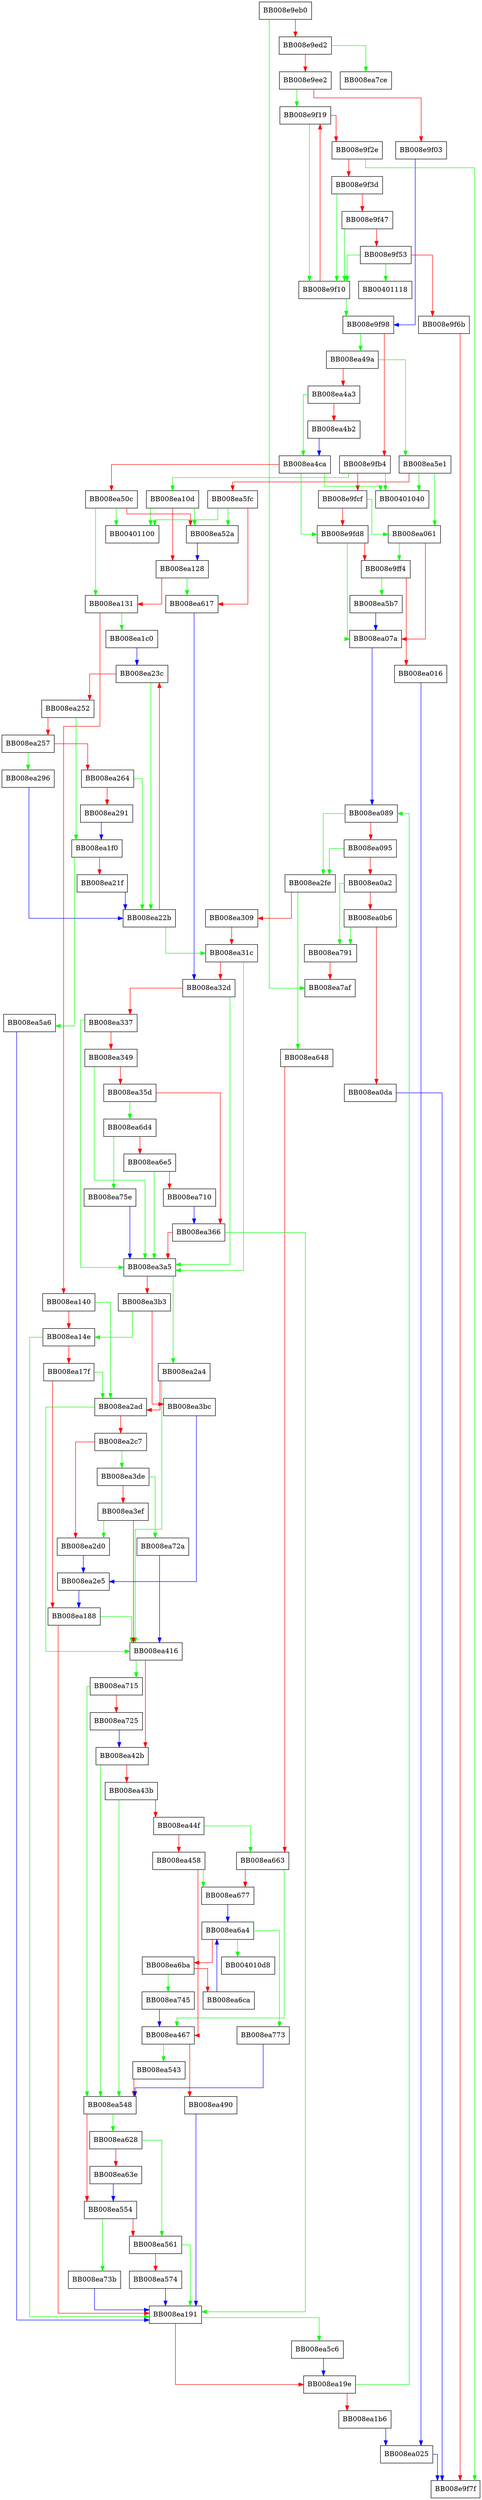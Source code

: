 digraph _dl_map_object {
  node [shape="box"];
  graph [splines=ortho];
  BB008e9eb0 -> BB008ea7af [color="green"];
  BB008e9eb0 -> BB008e9ed2 [color="red"];
  BB008e9ed2 -> BB008ea7ce [color="green"];
  BB008e9ed2 -> BB008e9ee2 [color="red"];
  BB008e9ee2 -> BB008e9f19 [color="green"];
  BB008e9ee2 -> BB008e9f03 [color="red"];
  BB008e9f03 -> BB008e9f98 [color="blue"];
  BB008e9f10 -> BB008e9f98 [color="green"];
  BB008e9f10 -> BB008e9f19 [color="red"];
  BB008e9f19 -> BB008e9f10 [color="green"];
  BB008e9f19 -> BB008e9f2e [color="red"];
  BB008e9f2e -> BB008e9f7f [color="green"];
  BB008e9f2e -> BB008e9f3d [color="red"];
  BB008e9f3d -> BB008e9f10 [color="green"];
  BB008e9f3d -> BB008e9f47 [color="red"];
  BB008e9f47 -> BB008e9f10 [color="green"];
  BB008e9f47 -> BB008e9f53 [color="red"];
  BB008e9f53 -> BB00401118 [color="green"];
  BB008e9f53 -> BB008e9f10 [color="green"];
  BB008e9f53 -> BB008e9f6b [color="red"];
  BB008e9f6b -> BB008e9f7f [color="red"];
  BB008e9f98 -> BB008ea49a [color="green"];
  BB008e9f98 -> BB008e9fb4 [color="red"];
  BB008e9fb4 -> BB00401040 [color="green"];
  BB008e9fb4 -> BB008ea10d [color="green"];
  BB008e9fb4 -> BB008e9fcf [color="red"];
  BB008e9fcf -> BB008ea061 [color="green"];
  BB008e9fcf -> BB008e9fd8 [color="red"];
  BB008e9fd8 -> BB008ea07a [color="green"];
  BB008e9fd8 -> BB008e9ff4 [color="red"];
  BB008e9ff4 -> BB008ea5b7 [color="green"];
  BB008e9ff4 -> BB008ea016 [color="red"];
  BB008ea016 -> BB008ea025 [color="blue"];
  BB008ea025 -> BB008e9f7f [color="blue"];
  BB008ea061 -> BB008e9ff4 [color="green"];
  BB008ea061 -> BB008ea07a [color="red"];
  BB008ea07a -> BB008ea089 [color="blue"];
  BB008ea089 -> BB008ea2fe [color="green"];
  BB008ea089 -> BB008ea095 [color="red"];
  BB008ea095 -> BB008ea2fe [color="green"];
  BB008ea095 -> BB008ea0a2 [color="red"];
  BB008ea0a2 -> BB008ea791 [color="green"];
  BB008ea0a2 -> BB008ea0b6 [color="red"];
  BB008ea0b6 -> BB008ea791 [color="green"];
  BB008ea0b6 -> BB008ea0da [color="red"];
  BB008ea0da -> BB008e9f7f [color="blue"];
  BB008ea10d -> BB00401100 [color="green"];
  BB008ea10d -> BB008ea52a [color="green"];
  BB008ea10d -> BB008ea128 [color="red"];
  BB008ea128 -> BB008ea617 [color="green"];
  BB008ea128 -> BB008ea131 [color="red"];
  BB008ea131 -> BB008ea1c0 [color="green"];
  BB008ea131 -> BB008ea140 [color="red"];
  BB008ea140 -> BB008ea2ad [color="green"];
  BB008ea140 -> BB008ea14e [color="red"];
  BB008ea14e -> BB008ea191 [color="green"];
  BB008ea14e -> BB008ea17f [color="red"];
  BB008ea17f -> BB008ea2ad [color="green"];
  BB008ea17f -> BB008ea188 [color="red"];
  BB008ea188 -> BB008ea416 [color="green"];
  BB008ea188 -> BB008ea191 [color="red"];
  BB008ea191 -> BB008ea5c6 [color="green"];
  BB008ea191 -> BB008ea19e [color="red"];
  BB008ea19e -> BB008ea089 [color="green"];
  BB008ea19e -> BB008ea1b6 [color="red"];
  BB008ea1b6 -> BB008ea025 [color="blue"];
  BB008ea1c0 -> BB008ea23c [color="blue"];
  BB008ea1f0 -> BB008ea5a6 [color="green"];
  BB008ea1f0 -> BB008ea21f [color="red"];
  BB008ea21f -> BB008ea22b [color="blue"];
  BB008ea22b -> BB008ea31c [color="green"];
  BB008ea22b -> BB008ea23c [color="red"];
  BB008ea23c -> BB008ea22b [color="green"];
  BB008ea23c -> BB008ea252 [color="red"];
  BB008ea252 -> BB008ea1f0 [color="green"];
  BB008ea252 -> BB008ea257 [color="red"];
  BB008ea257 -> BB008ea296 [color="green"];
  BB008ea257 -> BB008ea264 [color="red"];
  BB008ea264 -> BB008ea22b [color="green"];
  BB008ea264 -> BB008ea291 [color="red"];
  BB008ea291 -> BB008ea1f0 [color="blue"];
  BB008ea296 -> BB008ea22b [color="blue"];
  BB008ea2a4 -> BB008ea416 [color="green"];
  BB008ea2a4 -> BB008ea2ad [color="red"];
  BB008ea2ad -> BB008ea416 [color="green"];
  BB008ea2ad -> BB008ea2c7 [color="red"];
  BB008ea2c7 -> BB008ea3de [color="green"];
  BB008ea2c7 -> BB008ea2d0 [color="red"];
  BB008ea2d0 -> BB008ea2e5 [color="blue"];
  BB008ea2e5 -> BB008ea188 [color="blue"];
  BB008ea2fe -> BB008ea648 [color="green"];
  BB008ea2fe -> BB008ea309 [color="red"];
  BB008ea309 -> BB008ea31c [color="red"];
  BB008ea31c -> BB008ea3a5 [color="green"];
  BB008ea31c -> BB008ea32d [color="red"];
  BB008ea32d -> BB008ea3a5 [color="green"];
  BB008ea32d -> BB008ea337 [color="red"];
  BB008ea337 -> BB008ea3a5 [color="green"];
  BB008ea337 -> BB008ea349 [color="red"];
  BB008ea349 -> BB008ea3a5 [color="green"];
  BB008ea349 -> BB008ea35d [color="red"];
  BB008ea35d -> BB008ea6d4 [color="green"];
  BB008ea35d -> BB008ea366 [color="red"];
  BB008ea366 -> BB008ea191 [color="green"];
  BB008ea366 -> BB008ea3a5 [color="red"];
  BB008ea3a5 -> BB008ea2a4 [color="green"];
  BB008ea3a5 -> BB008ea3b3 [color="red"];
  BB008ea3b3 -> BB008ea14e [color="green"];
  BB008ea3b3 -> BB008ea3bc [color="red"];
  BB008ea3bc -> BB008ea2e5 [color="blue"];
  BB008ea3de -> BB008ea72a [color="green"];
  BB008ea3de -> BB008ea3ef [color="red"];
  BB008ea3ef -> BB008ea2d0 [color="green"];
  BB008ea3ef -> BB008ea416 [color="red"];
  BB008ea416 -> BB008ea715 [color="green"];
  BB008ea416 -> BB008ea42b [color="red"];
  BB008ea42b -> BB008ea548 [color="green"];
  BB008ea42b -> BB008ea43b [color="red"];
  BB008ea43b -> BB008ea548 [color="green"];
  BB008ea43b -> BB008ea44f [color="red"];
  BB008ea44f -> BB008ea663 [color="green"];
  BB008ea44f -> BB008ea458 [color="red"];
  BB008ea458 -> BB008ea677 [color="green"];
  BB008ea458 -> BB008ea467 [color="red"];
  BB008ea467 -> BB008ea543 [color="green"];
  BB008ea467 -> BB008ea490 [color="red"];
  BB008ea490 -> BB008ea191 [color="blue"];
  BB008ea49a -> BB008ea5e1 [color="green"];
  BB008ea49a -> BB008ea4a3 [color="red"];
  BB008ea4a3 -> BB008ea4ca [color="green"];
  BB008ea4a3 -> BB008ea4b2 [color="red"];
  BB008ea4b2 -> BB008ea4ca [color="blue"];
  BB008ea4ca -> BB00401040 [color="green"];
  BB008ea4ca -> BB008e9fd8 [color="green"];
  BB008ea4ca -> BB008ea50c [color="red"];
  BB008ea50c -> BB00401100 [color="green"];
  BB008ea50c -> BB008ea131 [color="green"];
  BB008ea50c -> BB008ea52a [color="red"];
  BB008ea52a -> BB008ea128 [color="blue"];
  BB008ea543 -> BB008ea548 [color="red"];
  BB008ea548 -> BB008ea628 [color="green"];
  BB008ea548 -> BB008ea554 [color="red"];
  BB008ea554 -> BB008ea73b [color="green"];
  BB008ea554 -> BB008ea561 [color="red"];
  BB008ea561 -> BB008ea191 [color="green"];
  BB008ea561 -> BB008ea574 [color="red"];
  BB008ea574 -> BB008ea191 [color="blue"];
  BB008ea5a6 -> BB008ea191 [color="blue"];
  BB008ea5b7 -> BB008ea07a [color="blue"];
  BB008ea5c6 -> BB008ea19e [color="blue"];
  BB008ea5e1 -> BB00401040 [color="green"];
  BB008ea5e1 -> BB008ea061 [color="green"];
  BB008ea5e1 -> BB008ea5fc [color="red"];
  BB008ea5fc -> BB00401100 [color="green"];
  BB008ea5fc -> BB008ea52a [color="green"];
  BB008ea5fc -> BB008ea617 [color="red"];
  BB008ea617 -> BB008ea32d [color="blue"];
  BB008ea628 -> BB008ea561 [color="green"];
  BB008ea628 -> BB008ea63e [color="red"];
  BB008ea63e -> BB008ea554 [color="blue"];
  BB008ea648 -> BB008ea663 [color="red"];
  BB008ea663 -> BB008ea467 [color="green"];
  BB008ea663 -> BB008ea677 [color="red"];
  BB008ea677 -> BB008ea6a4 [color="blue"];
  BB008ea6a4 -> BB004010d8 [color="green"];
  BB008ea6a4 -> BB008ea773 [color="green"];
  BB008ea6a4 -> BB008ea6ba [color="red"];
  BB008ea6ba -> BB008ea745 [color="green"];
  BB008ea6ba -> BB008ea6ca [color="red"];
  BB008ea6ca -> BB008ea6a4 [color="blue"];
  BB008ea6d4 -> BB008ea75e [color="green"];
  BB008ea6d4 -> BB008ea6e5 [color="red"];
  BB008ea6e5 -> BB008ea3a5 [color="green"];
  BB008ea6e5 -> BB008ea710 [color="red"];
  BB008ea710 -> BB008ea366 [color="blue"];
  BB008ea715 -> BB008ea548 [color="green"];
  BB008ea715 -> BB008ea725 [color="red"];
  BB008ea725 -> BB008ea42b [color="blue"];
  BB008ea72a -> BB008ea416 [color="blue"];
  BB008ea73b -> BB008ea191 [color="blue"];
  BB008ea745 -> BB008ea467 [color="blue"];
  BB008ea75e -> BB008ea3a5 [color="blue"];
  BB008ea773 -> BB008ea548 [color="blue"];
  BB008ea791 -> BB008ea7af [color="red"];
}